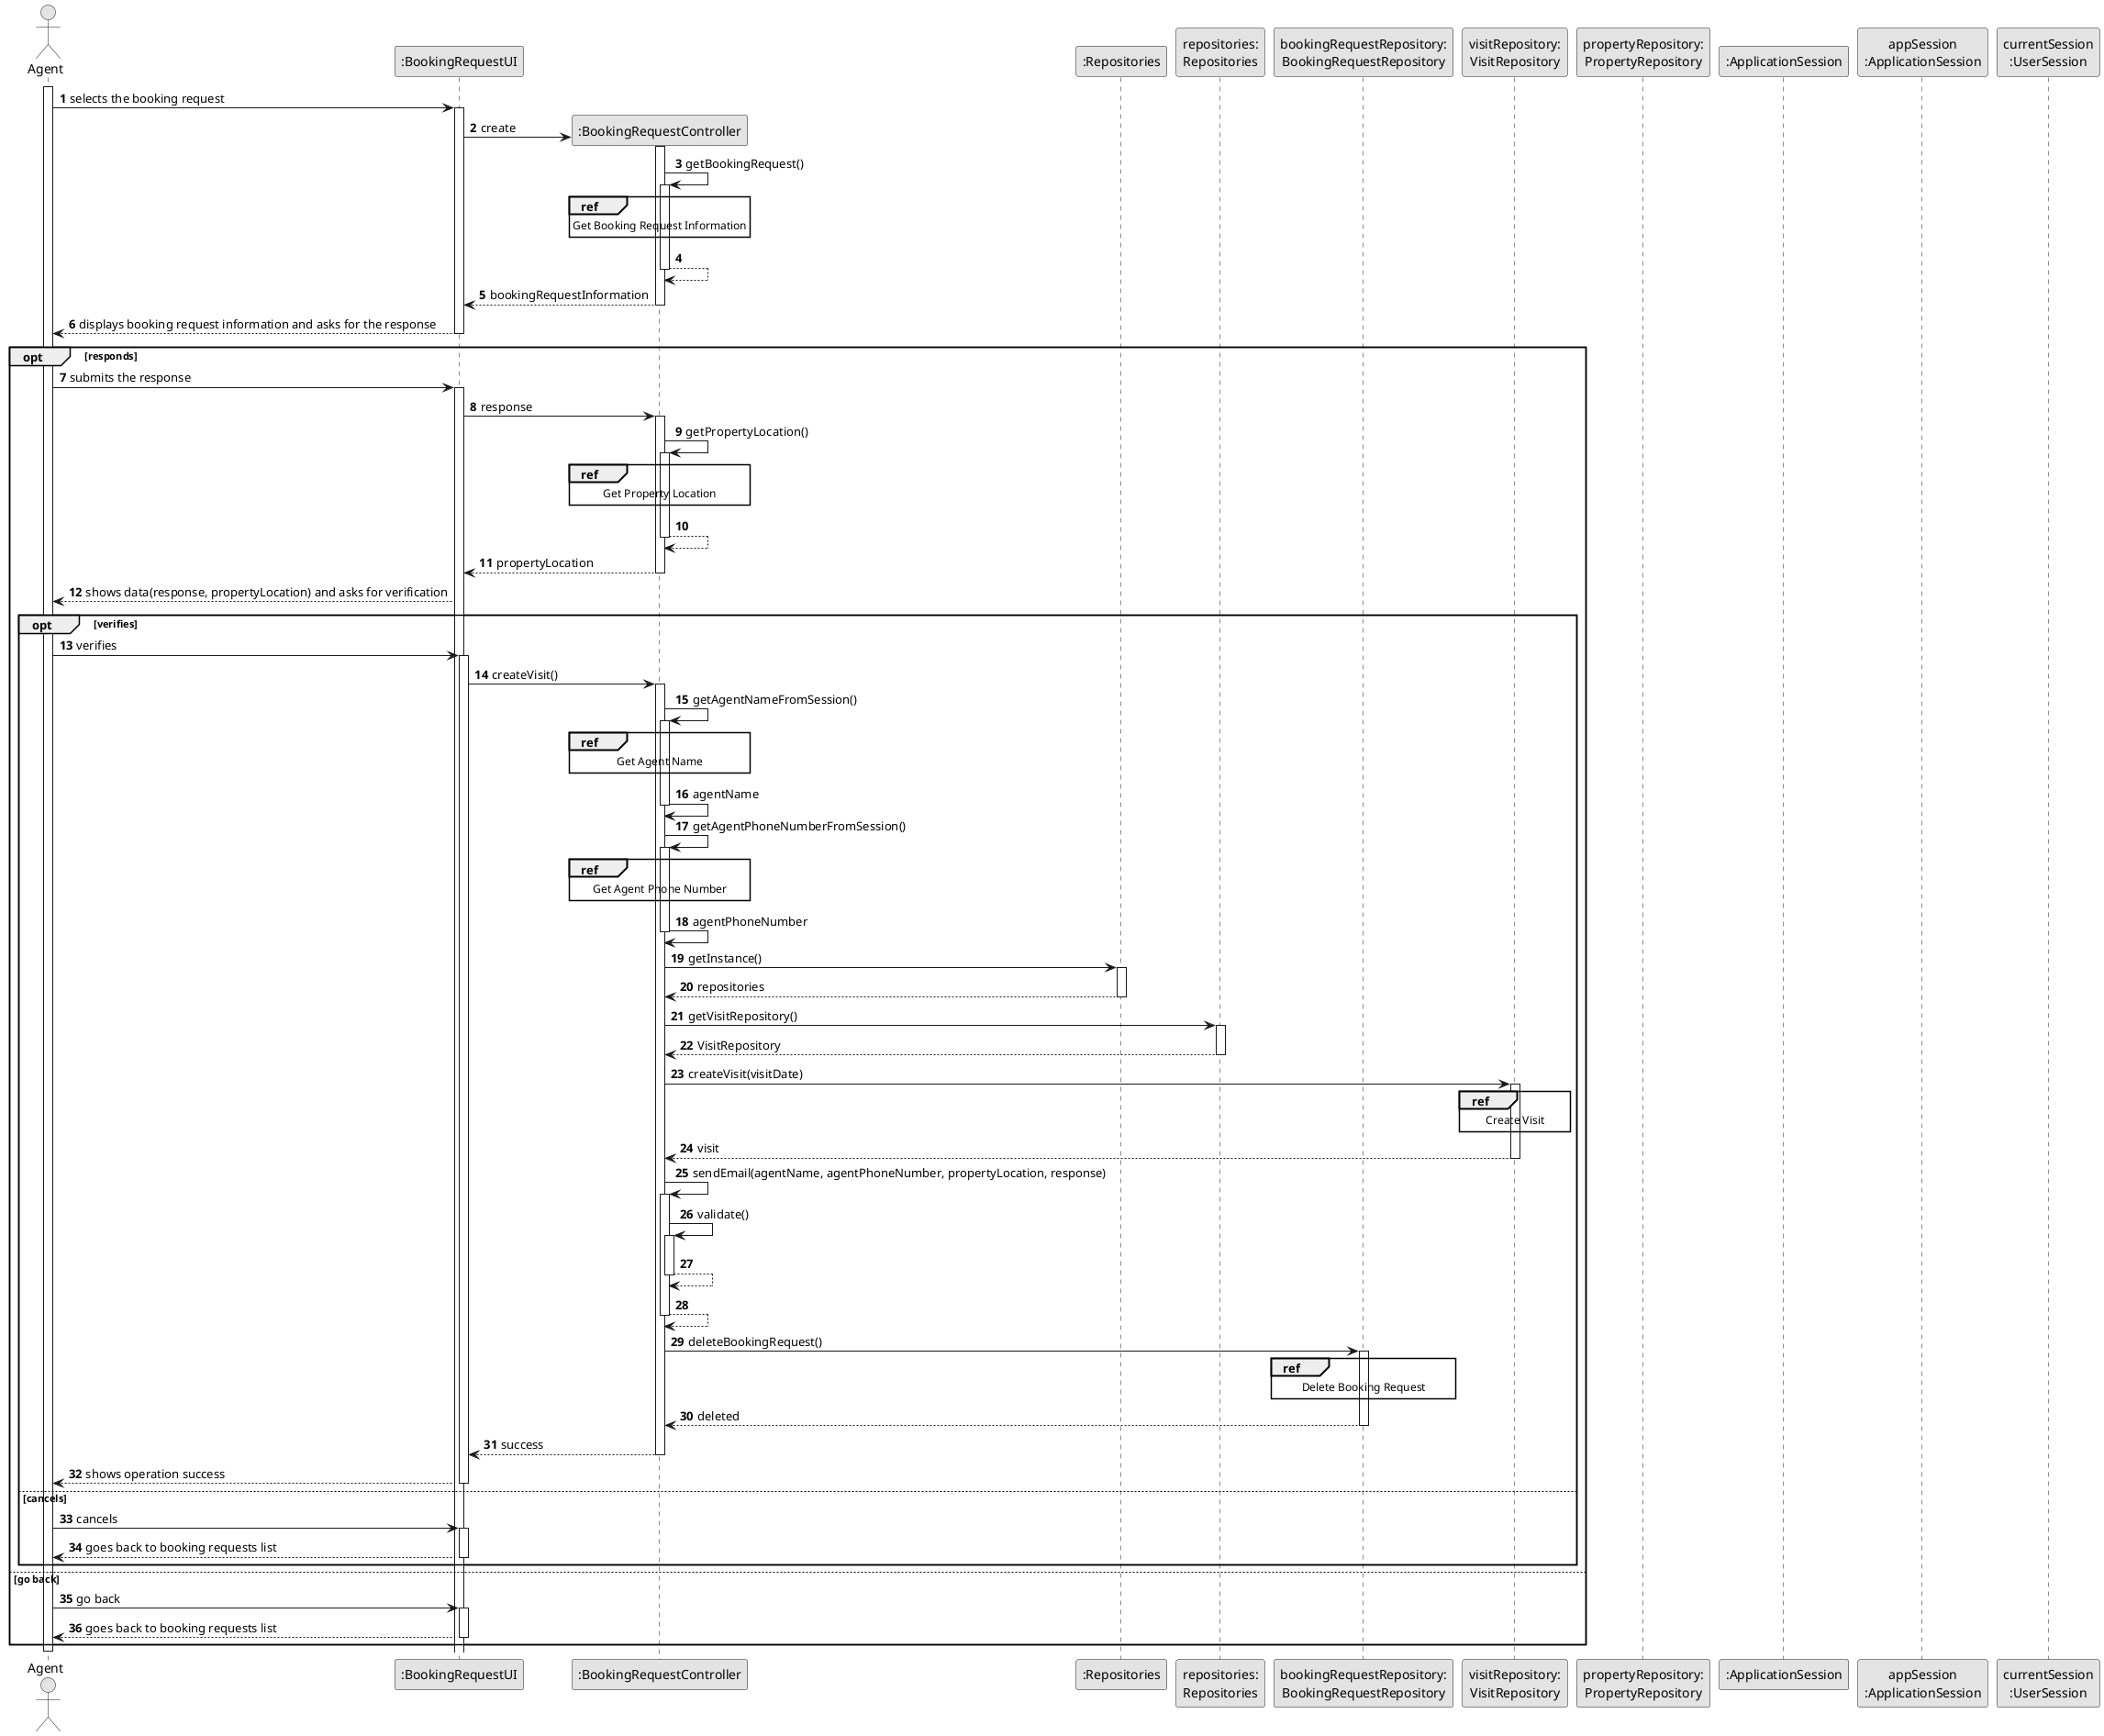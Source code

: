 @startuml
skinparam monochrome true
skinparam packageStyle rectangle
skinparam shadowing false

autonumber

'hide footbox
actor "Agent" as Agent
participant ":BookingRequestUI" as UI
participant ":BookingRequestController" as CTRL
participant ":Repositories" as RepositorySingleton
participant "repositories:\nRepositories" as PLAT
participant "bookingRequestRepository:\nBookingRequestRepository" as bookingRequestRepository
participant "visitRepository:\nVisitRepository" as visitRepository
participant "propertyRepository:\nPropertyRepository" as propertyRepository
participant ":ApplicationSession" as _APP
participant "appSession\n:ApplicationSession" as APP
participant "currentSession\n:UserSession" as SESSION

activate Agent

        Agent -> UI : selects the booking request
        activate UI

            UI -> CTRL** : create
            activate CTRL

            CTRL -> CTRL : getBookingRequest()
            activate CTRL

                    ref over CTRL
                    Get Booking Request Information
                    end ref

                    CTRL --> CTRL
                    deactivate CTRL

                    CTRL --> UI : bookingRequestInformation
                deactivate CTRL

            deactivate CTRL

            UI --> Agent : displays booking request information and asks for the response
            deactivate UI

        opt responds

        Agent -> UI : submits the response
        activate UI

            UI -> CTRL : response
            activate CTRL

            CTRL -> CTRL : getPropertyLocation()
                            activate CTRL

                                ref over CTRL
                                Get Property Location
                                end ref

                                CTRL --> CTRL
                                deactivate CTRL

                                CTRL --> UI : propertyLocation
                            deactivate CTRL

                        deactivate CTRL

            UI --> Agent : shows data(response, propertyLocation) and asks for verification

        opt verifies

        Agent -> UI : verifies
        activate UI

         UI -> CTRL : createVisit()
                    activate CTRL

                        CTRL -> CTRL : getAgentNameFromSession()
                        activate CTRL

                            ref over CTRL
                            Get Agent Name
                            end ref

                        CTRL -> CTRL : agentName
                        deactivate CTRL

                        CTRL -> CTRL : getAgentPhoneNumberFromSession()
                        activate CTRL

                             ref over CTRL
                             Get Agent Phone Number
                             end ref

                        CTRL -> CTRL : agentPhoneNumber
                        deactivate CTRL

                        CTRL -> RepositorySingleton : getInstance()
                        activate RepositorySingleton

                        RepositorySingleton --> CTRL: repositories
                        deactivate RepositorySingleton

                        CTRL -> PLAT : getVisitRepository()
                        activate PLAT

                        PLAT --> CTRL : VisitRepository
                        deactivate PLAT

                        CTRL -> visitRepository : createVisit(visitDate)
                        activate visitRepository

                       ref over visitRepository
                       Create Visit
                       end ref

                       visitRepository --> CTRL : visit
                       deactivate visitRepository

                       CTRL -> CTRL : sendEmail(agentName, agentPhoneNumber, propertyLocation, response)
                       activate CTRL

                       CTRL -> CTRL : validate()
                       activate CTRL

                       CTRL --> CTRL
                       deactivate CTRL

                       CTRL --> CTRL
                       deactivate CTRL

                        CTRL -> bookingRequestRepository : deleteBookingRequest()
                        activate bookingRequestRepository

                        ref over bookingRequestRepository
                        Delete Booking Request
                        end ref

                        bookingRequestRepository --> CTRL : deleted
                        deactivate bookingRequestRepository

                    CTRL --> UI : success
                    deactivate CTRL

        UI --> Agent : shows operation success
        deactivate UI

        else cancels

        Agent -> UI : cancels
        activate UI

        UI --> Agent : goes back to booking requests list
        deactivate UI

        end opt

        else go back

        Agent -> UI : go back
        activate UI

        UI --> Agent : goes back to booking requests list
        deactivate UI

        end opt



deactivate Agent

@enduml